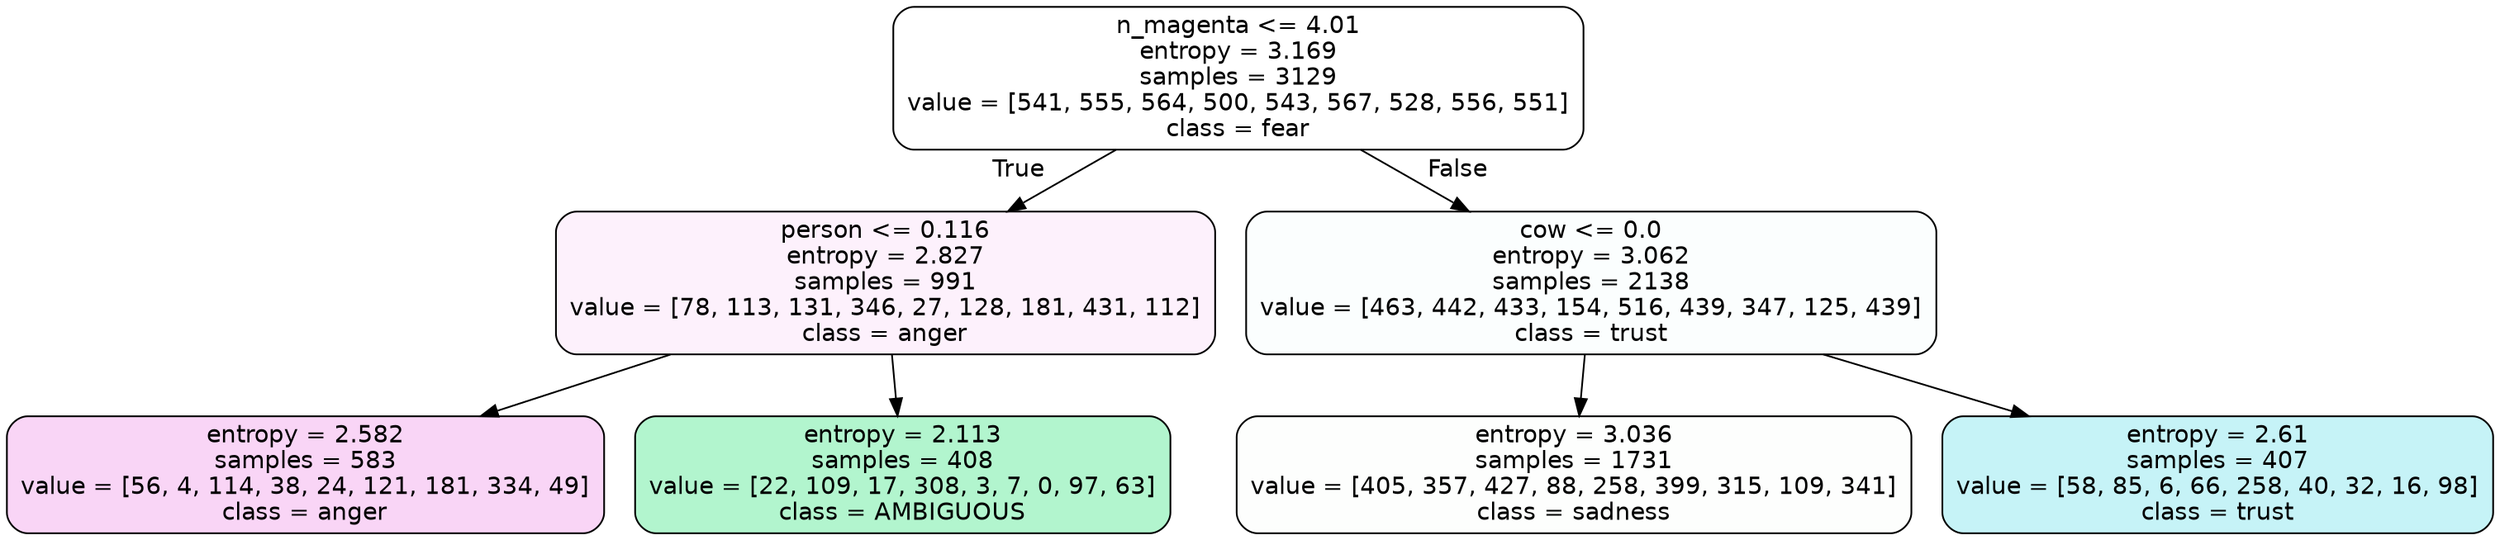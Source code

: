 digraph Tree {
node [shape=box, style="filled, rounded", color="black", fontname=helvetica] ;
edge [fontname=helvetica] ;
0 [label="n_magenta <= 4.01\nentropy = 3.169\nsamples = 3129\nvalue = [541, 555, 564, 500, 543, 567, 528, 556, 551]\nclass = fear", fillcolor="#3964e500"] ;
1 [label="person <= 0.116\nentropy = 2.827\nsamples = 991\nvalue = [78, 113, 131, 346, 27, 128, 181, 431, 112]\nclass = anger", fillcolor="#e539d712"] ;
0 -> 1 [labeldistance=2.5, labelangle=45, headlabel="True"] ;
2 [label="entropy = 2.582\nsamples = 583\nvalue = [56, 4, 114, 38, 24, 121, 181, 334, 49]\nclass = anger", fillcolor="#e539d735"] ;
1 -> 2 ;
3 [label="entropy = 2.113\nsamples = 408\nvalue = [22, 109, 17, 308, 3, 7, 0, 97, 63]\nclass = AMBIGUOUS", fillcolor="#39e58162"] ;
1 -> 3 ;
4 [label="cow <= 0.0\nentropy = 3.062\nsamples = 2138\nvalue = [463, 442, 433, 154, 516, 439, 347, 125, 439]\nclass = trust", fillcolor="#39d7e505"] ;
0 -> 4 [labeldistance=2.5, labelangle=-45, headlabel="False"] ;
5 [label="entropy = 3.036\nsamples = 1731\nvalue = [405, 357, 427, 88, 258, 399, 315, 109, 341]\nclass = sadness", fillcolor="#64e53902"] ;
4 -> 5 ;
6 [label="entropy = 2.61\nsamples = 407\nvalue = [58, 85, 6, 66, 258, 40, 32, 16, 98]\nclass = trust", fillcolor="#39d7e549"] ;
4 -> 6 ;
}